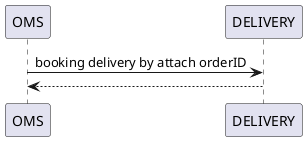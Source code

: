 @startuml Initiate Order

OMS -> DELIVERY: booking delivery by attach orderID
OMS <-- DELIVERY: 

@enduml